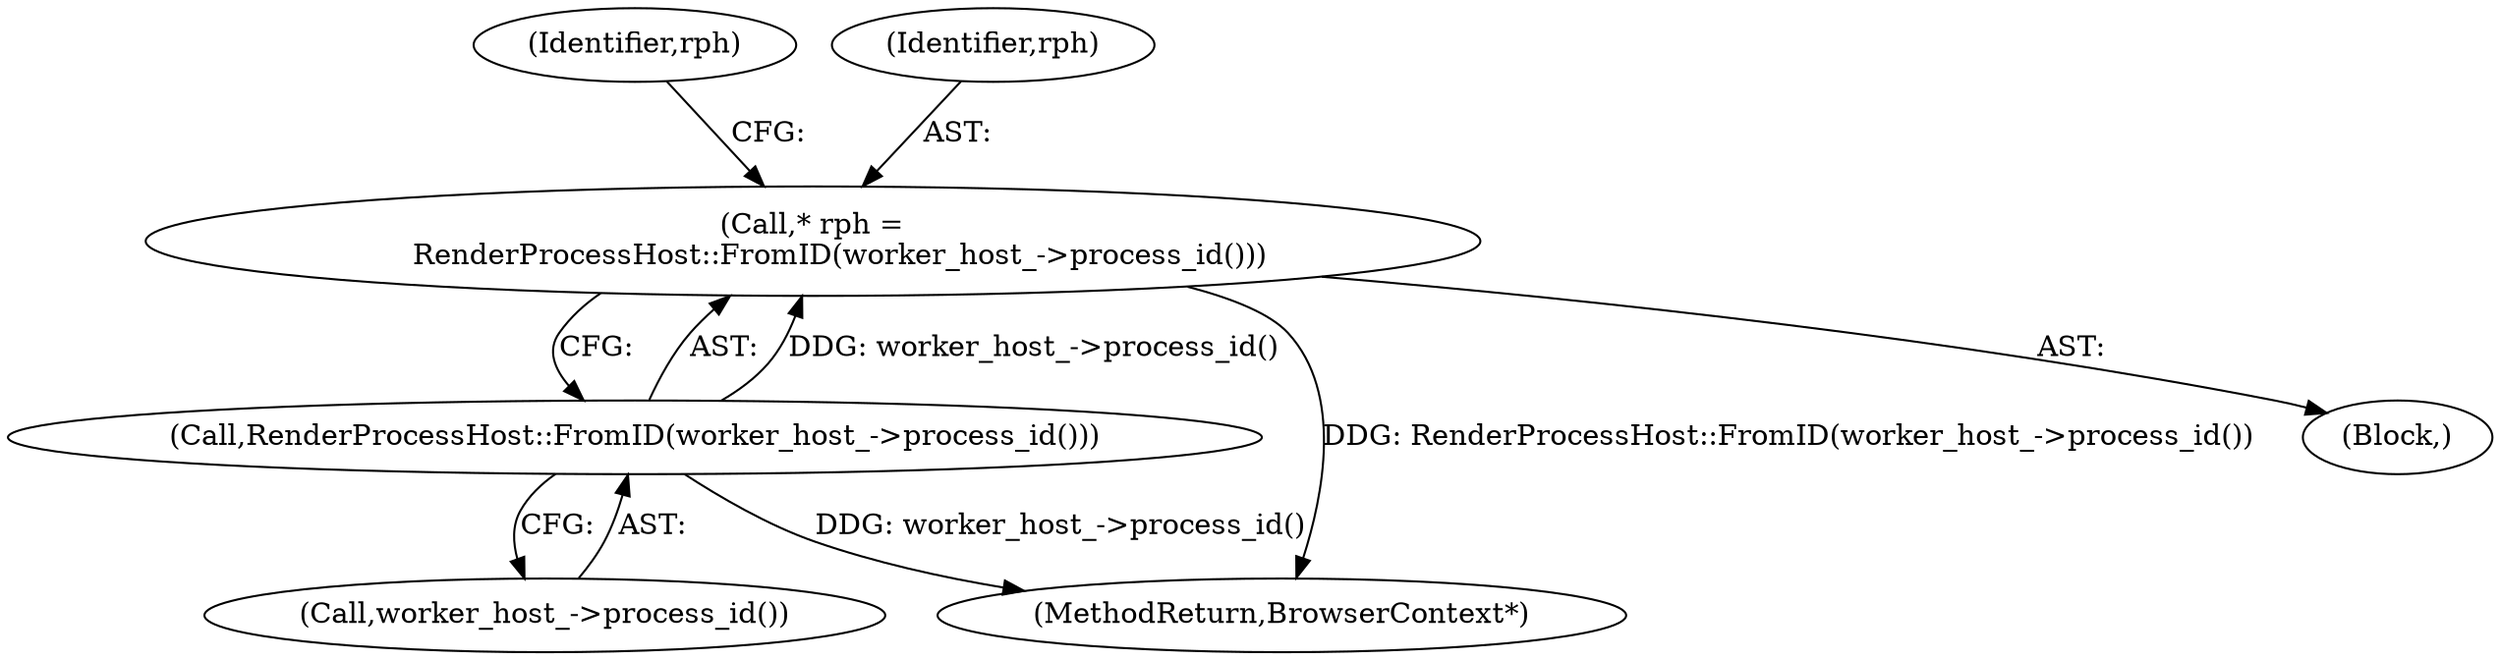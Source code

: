 digraph "0_Chrome_3c8e4852477d5b1e2da877808c998dc57db9460f_47@pointer" {
"1000108" [label="(Call,* rph =\n      RenderProcessHost::FromID(worker_host_->process_id()))"];
"1000110" [label="(Call,RenderProcessHost::FromID(worker_host_->process_id()))"];
"1000114" [label="(Identifier,rph)"];
"1000109" [label="(Identifier,rph)"];
"1000117" [label="(MethodReturn,BrowserContext*)"];
"1000111" [label="(Call,worker_host_->process_id())"];
"1000110" [label="(Call,RenderProcessHost::FromID(worker_host_->process_id()))"];
"1000101" [label="(Block,)"];
"1000108" [label="(Call,* rph =\n      RenderProcessHost::FromID(worker_host_->process_id()))"];
"1000108" -> "1000101"  [label="AST: "];
"1000108" -> "1000110"  [label="CFG: "];
"1000109" -> "1000108"  [label="AST: "];
"1000110" -> "1000108"  [label="AST: "];
"1000114" -> "1000108"  [label="CFG: "];
"1000108" -> "1000117"  [label="DDG: RenderProcessHost::FromID(worker_host_->process_id())"];
"1000110" -> "1000108"  [label="DDG: worker_host_->process_id()"];
"1000110" -> "1000111"  [label="CFG: "];
"1000111" -> "1000110"  [label="AST: "];
"1000110" -> "1000117"  [label="DDG: worker_host_->process_id()"];
}

